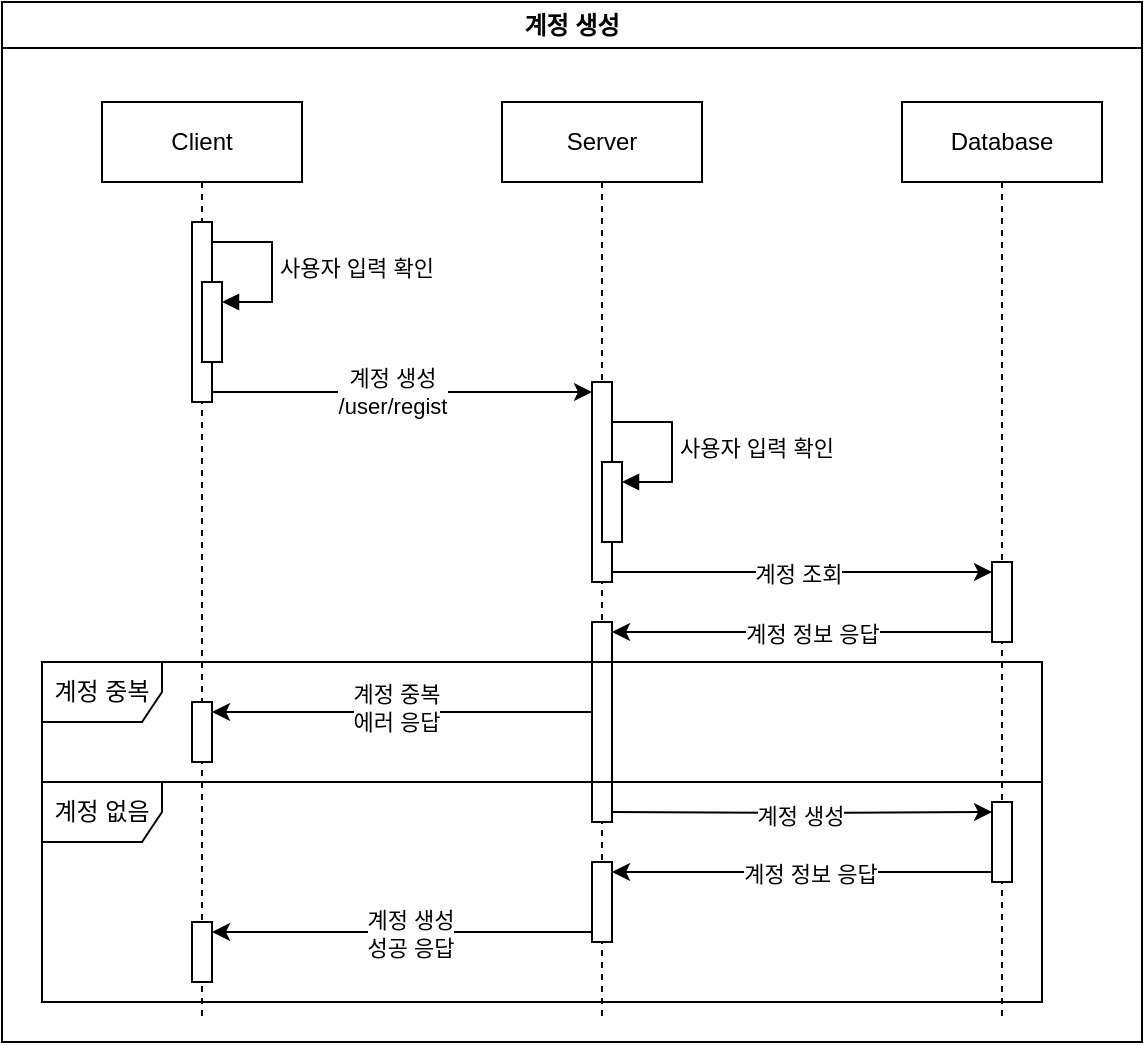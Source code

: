 <mxfile version="24.5.1" type="device">
  <diagram name="페이지-1" id="H6KYMKOUa4VaeGSqB9-n">
    <mxGraphModel dx="1154" dy="514" grid="1" gridSize="10" guides="1" tooltips="1" connect="1" arrows="1" fold="1" page="1" pageScale="1" pageWidth="827" pageHeight="1169" math="0" shadow="0">
      <root>
        <mxCell id="0" />
        <mxCell id="1" parent="0" />
        <mxCell id="PnDJu6VVN8CFx2nFhvfO-1" value="계정 생성" style="swimlane;whiteSpace=wrap;html=1;" vertex="1" parent="1">
          <mxGeometry x="40" y="40" width="570" height="520" as="geometry" />
        </mxCell>
        <mxCell id="PnDJu6VVN8CFx2nFhvfO-2" value="Client" style="shape=umlLifeline;perimeter=lifelinePerimeter;whiteSpace=wrap;html=1;container=1;dropTarget=0;collapsible=0;recursiveResize=0;outlineConnect=0;portConstraint=eastwest;newEdgeStyle={&quot;curved&quot;:0,&quot;rounded&quot;:0};" vertex="1" parent="PnDJu6VVN8CFx2nFhvfO-1">
          <mxGeometry x="50" y="50" width="100" height="460" as="geometry" />
        </mxCell>
        <mxCell id="PnDJu6VVN8CFx2nFhvfO-5" value="" style="html=1;points=[[0,0,0,0,5],[0,1,0,0,-5],[1,0,0,0,5],[1,1,0,0,-5]];perimeter=orthogonalPerimeter;outlineConnect=0;targetShapes=umlLifeline;portConstraint=eastwest;newEdgeStyle={&quot;curved&quot;:0,&quot;rounded&quot;:0};" vertex="1" parent="PnDJu6VVN8CFx2nFhvfO-2">
          <mxGeometry x="45" y="60" width="10" height="90" as="geometry" />
        </mxCell>
        <mxCell id="PnDJu6VVN8CFx2nFhvfO-6" value="" style="html=1;points=[[0,0,0,0,5],[0,1,0,0,-5],[1,0,0,0,5],[1,1,0,0,-5]];perimeter=orthogonalPerimeter;outlineConnect=0;targetShapes=umlLifeline;portConstraint=eastwest;newEdgeStyle={&quot;curved&quot;:0,&quot;rounded&quot;:0};" vertex="1" parent="PnDJu6VVN8CFx2nFhvfO-2">
          <mxGeometry x="50" y="90" width="10" height="40" as="geometry" />
        </mxCell>
        <mxCell id="PnDJu6VVN8CFx2nFhvfO-7" value="사용자 입력 확인" style="html=1;align=left;spacingLeft=2;endArrow=block;rounded=0;edgeStyle=orthogonalEdgeStyle;curved=0;rounded=0;" edge="1" target="PnDJu6VVN8CFx2nFhvfO-6" parent="PnDJu6VVN8CFx2nFhvfO-2">
          <mxGeometry x="-0.003" relative="1" as="geometry">
            <mxPoint x="55" y="70" as="sourcePoint" />
            <Array as="points">
              <mxPoint x="85" y="100" />
            </Array>
            <mxPoint as="offset" />
          </mxGeometry>
        </mxCell>
        <mxCell id="PnDJu6VVN8CFx2nFhvfO-32" value="" style="html=1;points=[[0,0,0,0,5],[0,1,0,0,-5],[1,0,0,0,5],[1,1,0,0,-5]];perimeter=orthogonalPerimeter;outlineConnect=0;targetShapes=umlLifeline;portConstraint=eastwest;newEdgeStyle={&quot;curved&quot;:0,&quot;rounded&quot;:0};" vertex="1" parent="PnDJu6VVN8CFx2nFhvfO-2">
          <mxGeometry x="45" y="410" width="10" height="30" as="geometry" />
        </mxCell>
        <mxCell id="PnDJu6VVN8CFx2nFhvfO-3" value="Server" style="shape=umlLifeline;perimeter=lifelinePerimeter;whiteSpace=wrap;html=1;container=1;dropTarget=0;collapsible=0;recursiveResize=0;outlineConnect=0;portConstraint=eastwest;newEdgeStyle={&quot;curved&quot;:0,&quot;rounded&quot;:0};" vertex="1" parent="PnDJu6VVN8CFx2nFhvfO-1">
          <mxGeometry x="250" y="50" width="100" height="460" as="geometry" />
        </mxCell>
        <mxCell id="PnDJu6VVN8CFx2nFhvfO-8" value="" style="html=1;points=[[0,0,0,0,5],[0,1,0,0,-5],[1,0,0,0,5],[1,1,0,0,-5]];perimeter=orthogonalPerimeter;outlineConnect=0;targetShapes=umlLifeline;portConstraint=eastwest;newEdgeStyle={&quot;curved&quot;:0,&quot;rounded&quot;:0};" vertex="1" parent="PnDJu6VVN8CFx2nFhvfO-3">
          <mxGeometry x="45" y="140" width="10" height="100" as="geometry" />
        </mxCell>
        <mxCell id="PnDJu6VVN8CFx2nFhvfO-11" value="" style="html=1;points=[[0,0,0,0,5],[0,1,0,0,-5],[1,0,0,0,5],[1,1,0,0,-5]];perimeter=orthogonalPerimeter;outlineConnect=0;targetShapes=umlLifeline;portConstraint=eastwest;newEdgeStyle={&quot;curved&quot;:0,&quot;rounded&quot;:0};" vertex="1" parent="PnDJu6VVN8CFx2nFhvfO-3">
          <mxGeometry x="50" y="180" width="10" height="40" as="geometry" />
        </mxCell>
        <mxCell id="PnDJu6VVN8CFx2nFhvfO-12" value="사용자 입력 확인" style="html=1;align=left;spacingLeft=2;endArrow=block;rounded=0;edgeStyle=orthogonalEdgeStyle;curved=0;rounded=0;" edge="1" parent="PnDJu6VVN8CFx2nFhvfO-3" target="PnDJu6VVN8CFx2nFhvfO-11">
          <mxGeometry relative="1" as="geometry">
            <mxPoint x="55" y="160" as="sourcePoint" />
            <Array as="points">
              <mxPoint x="85" y="190" />
            </Array>
          </mxGeometry>
        </mxCell>
        <mxCell id="PnDJu6VVN8CFx2nFhvfO-16" value="" style="html=1;points=[[0,0,0,0,5],[0,1,0,0,-5],[1,0,0,0,5],[1,1,0,0,-5]];perimeter=orthogonalPerimeter;outlineConnect=0;targetShapes=umlLifeline;portConstraint=eastwest;newEdgeStyle={&quot;curved&quot;:0,&quot;rounded&quot;:0};" vertex="1" parent="PnDJu6VVN8CFx2nFhvfO-3">
          <mxGeometry x="45" y="260" width="10" height="100" as="geometry" />
        </mxCell>
        <mxCell id="PnDJu6VVN8CFx2nFhvfO-29" value="" style="html=1;points=[[0,0,0,0,5],[0,1,0,0,-5],[1,0,0,0,5],[1,1,0,0,-5]];perimeter=orthogonalPerimeter;outlineConnect=0;targetShapes=umlLifeline;portConstraint=eastwest;newEdgeStyle={&quot;curved&quot;:0,&quot;rounded&quot;:0};" vertex="1" parent="PnDJu6VVN8CFx2nFhvfO-3">
          <mxGeometry x="45" y="380" width="10" height="40" as="geometry" />
        </mxCell>
        <mxCell id="PnDJu6VVN8CFx2nFhvfO-30" style="edgeStyle=orthogonalEdgeStyle;rounded=0;orthogonalLoop=1;jettySize=auto;html=1;curved=0;exitX=0;exitY=1;exitDx=0;exitDy=-5;exitPerimeter=0;entryX=1;entryY=0;entryDx=0;entryDy=5;entryPerimeter=0;" edge="1" parent="PnDJu6VVN8CFx2nFhvfO-3" source="PnDJu6VVN8CFx2nFhvfO-29">
          <mxGeometry relative="1" as="geometry">
            <mxPoint x="-145" y="415" as="targetPoint" />
          </mxGeometry>
        </mxCell>
        <mxCell id="PnDJu6VVN8CFx2nFhvfO-31" value="계정 생성&lt;div&gt;성공 응답&lt;/div&gt;" style="edgeLabel;html=1;align=center;verticalAlign=middle;resizable=0;points=[];" vertex="1" connectable="0" parent="PnDJu6VVN8CFx2nFhvfO-30">
          <mxGeometry x="-0.045" y="1" relative="1" as="geometry">
            <mxPoint as="offset" />
          </mxGeometry>
        </mxCell>
        <mxCell id="PnDJu6VVN8CFx2nFhvfO-4" value="Database" style="shape=umlLifeline;perimeter=lifelinePerimeter;whiteSpace=wrap;html=1;container=1;dropTarget=0;collapsible=0;recursiveResize=0;outlineConnect=0;portConstraint=eastwest;newEdgeStyle={&quot;curved&quot;:0,&quot;rounded&quot;:0};" vertex="1" parent="PnDJu6VVN8CFx2nFhvfO-1">
          <mxGeometry x="450" y="50" width="100" height="460" as="geometry" />
        </mxCell>
        <mxCell id="PnDJu6VVN8CFx2nFhvfO-13" value="" style="html=1;points=[[0,0,0,0,5],[0,1,0,0,-5],[1,0,0,0,5],[1,1,0,0,-5]];perimeter=orthogonalPerimeter;outlineConnect=0;targetShapes=umlLifeline;portConstraint=eastwest;newEdgeStyle={&quot;curved&quot;:0,&quot;rounded&quot;:0};" vertex="1" parent="PnDJu6VVN8CFx2nFhvfO-4">
          <mxGeometry x="45" y="230" width="10" height="40" as="geometry" />
        </mxCell>
        <mxCell id="PnDJu6VVN8CFx2nFhvfO-23" value="" style="html=1;points=[[0,0,0,0,5],[0,1,0,0,-5],[1,0,0,0,5],[1,1,0,0,-5]];perimeter=orthogonalPerimeter;outlineConnect=0;targetShapes=umlLifeline;portConstraint=eastwest;newEdgeStyle={&quot;curved&quot;:0,&quot;rounded&quot;:0};" vertex="1" parent="PnDJu6VVN8CFx2nFhvfO-4">
          <mxGeometry x="45" y="350" width="10" height="40" as="geometry" />
        </mxCell>
        <mxCell id="PnDJu6VVN8CFx2nFhvfO-24" style="edgeStyle=orthogonalEdgeStyle;rounded=0;orthogonalLoop=1;jettySize=auto;html=1;curved=0;exitX=1;exitY=1;exitDx=0;exitDy=-5;exitPerimeter=0;entryX=0;entryY=0;entryDx=0;entryDy=5;entryPerimeter=0;" edge="1" parent="PnDJu6VVN8CFx2nFhvfO-4" target="PnDJu6VVN8CFx2nFhvfO-23">
          <mxGeometry relative="1" as="geometry">
            <mxPoint x="-145" y="355" as="sourcePoint" />
          </mxGeometry>
        </mxCell>
        <mxCell id="PnDJu6VVN8CFx2nFhvfO-25" value="계정 생성" style="edgeLabel;html=1;align=center;verticalAlign=middle;resizable=0;points=[];" vertex="1" connectable="0" parent="PnDJu6VVN8CFx2nFhvfO-24">
          <mxGeometry x="-0.021" y="-1" relative="1" as="geometry">
            <mxPoint as="offset" />
          </mxGeometry>
        </mxCell>
        <mxCell id="PnDJu6VVN8CFx2nFhvfO-26" style="edgeStyle=orthogonalEdgeStyle;rounded=0;orthogonalLoop=1;jettySize=auto;html=1;curved=0;exitX=0;exitY=1;exitDx=0;exitDy=-5;exitPerimeter=0;entryX=1;entryY=0;entryDx=0;entryDy=5;entryPerimeter=0;" edge="1" parent="PnDJu6VVN8CFx2nFhvfO-4" source="PnDJu6VVN8CFx2nFhvfO-23">
          <mxGeometry relative="1" as="geometry">
            <mxPoint x="-145" y="385" as="targetPoint" />
          </mxGeometry>
        </mxCell>
        <mxCell id="PnDJu6VVN8CFx2nFhvfO-27" value="계정 정보 응답" style="edgeLabel;html=1;align=center;verticalAlign=middle;resizable=0;points=[];" vertex="1" connectable="0" parent="PnDJu6VVN8CFx2nFhvfO-26">
          <mxGeometry x="-0.045" y="1" relative="1" as="geometry">
            <mxPoint as="offset" />
          </mxGeometry>
        </mxCell>
        <mxCell id="PnDJu6VVN8CFx2nFhvfO-9" style="edgeStyle=orthogonalEdgeStyle;rounded=0;orthogonalLoop=1;jettySize=auto;html=1;curved=0;exitX=1;exitY=1;exitDx=0;exitDy=-5;exitPerimeter=0;entryX=0;entryY=0;entryDx=0;entryDy=5;entryPerimeter=0;" edge="1" parent="PnDJu6VVN8CFx2nFhvfO-1" source="PnDJu6VVN8CFx2nFhvfO-5" target="PnDJu6VVN8CFx2nFhvfO-8">
          <mxGeometry relative="1" as="geometry" />
        </mxCell>
        <mxCell id="PnDJu6VVN8CFx2nFhvfO-10" value="계정 생성&lt;br&gt;/user/regist" style="edgeLabel;html=1;align=center;verticalAlign=middle;resizable=0;points=[];" vertex="1" connectable="0" parent="PnDJu6VVN8CFx2nFhvfO-9">
          <mxGeometry x="-0.051" relative="1" as="geometry">
            <mxPoint as="offset" />
          </mxGeometry>
        </mxCell>
        <mxCell id="PnDJu6VVN8CFx2nFhvfO-14" style="edgeStyle=orthogonalEdgeStyle;rounded=0;orthogonalLoop=1;jettySize=auto;html=1;curved=0;exitX=1;exitY=1;exitDx=0;exitDy=-5;exitPerimeter=0;entryX=0;entryY=0;entryDx=0;entryDy=5;entryPerimeter=0;" edge="1" parent="PnDJu6VVN8CFx2nFhvfO-1" source="PnDJu6VVN8CFx2nFhvfO-8" target="PnDJu6VVN8CFx2nFhvfO-13">
          <mxGeometry relative="1" as="geometry" />
        </mxCell>
        <mxCell id="PnDJu6VVN8CFx2nFhvfO-15" value="계정 조회" style="edgeLabel;html=1;align=center;verticalAlign=middle;resizable=0;points=[];" vertex="1" connectable="0" parent="PnDJu6VVN8CFx2nFhvfO-14">
          <mxGeometry x="-0.021" y="-1" relative="1" as="geometry">
            <mxPoint as="offset" />
          </mxGeometry>
        </mxCell>
        <mxCell id="PnDJu6VVN8CFx2nFhvfO-17" style="edgeStyle=orthogonalEdgeStyle;rounded=0;orthogonalLoop=1;jettySize=auto;html=1;curved=0;exitX=0;exitY=1;exitDx=0;exitDy=-5;exitPerimeter=0;entryX=1;entryY=0;entryDx=0;entryDy=5;entryPerimeter=0;" edge="1" parent="PnDJu6VVN8CFx2nFhvfO-1" source="PnDJu6VVN8CFx2nFhvfO-13" target="PnDJu6VVN8CFx2nFhvfO-16">
          <mxGeometry relative="1" as="geometry" />
        </mxCell>
        <mxCell id="PnDJu6VVN8CFx2nFhvfO-18" value="계정 정보 응답" style="edgeLabel;html=1;align=center;verticalAlign=middle;resizable=0;points=[];" vertex="1" connectable="0" parent="PnDJu6VVN8CFx2nFhvfO-17">
          <mxGeometry x="-0.045" y="1" relative="1" as="geometry">
            <mxPoint as="offset" />
          </mxGeometry>
        </mxCell>
        <mxCell id="PnDJu6VVN8CFx2nFhvfO-19" value="계정 중복" style="shape=umlFrame;whiteSpace=wrap;html=1;pointerEvents=0;" vertex="1" parent="PnDJu6VVN8CFx2nFhvfO-1">
          <mxGeometry x="20" y="330" width="500" height="60" as="geometry" />
        </mxCell>
        <mxCell id="PnDJu6VVN8CFx2nFhvfO-20" value="" style="html=1;points=[[0,0,0,0,5],[0,1,0,0,-5],[1,0,0,0,5],[1,1,0,0,-5]];perimeter=orthogonalPerimeter;outlineConnect=0;targetShapes=umlLifeline;portConstraint=eastwest;newEdgeStyle={&quot;curved&quot;:0,&quot;rounded&quot;:0};" vertex="1" parent="PnDJu6VVN8CFx2nFhvfO-1">
          <mxGeometry x="95" y="350" width="10" height="30" as="geometry" />
        </mxCell>
        <mxCell id="PnDJu6VVN8CFx2nFhvfO-21" style="edgeStyle=orthogonalEdgeStyle;rounded=0;orthogonalLoop=1;jettySize=auto;html=1;curved=0;entryX=1;entryY=0;entryDx=0;entryDy=5;entryPerimeter=0;" edge="1" parent="PnDJu6VVN8CFx2nFhvfO-1" source="PnDJu6VVN8CFx2nFhvfO-16" target="PnDJu6VVN8CFx2nFhvfO-20">
          <mxGeometry relative="1" as="geometry">
            <Array as="points">
              <mxPoint x="250" y="355" />
              <mxPoint x="250" y="355" />
            </Array>
          </mxGeometry>
        </mxCell>
        <mxCell id="PnDJu6VVN8CFx2nFhvfO-22" value="계정 중복&lt;div&gt;에러 응답&lt;/div&gt;" style="edgeLabel;html=1;align=center;verticalAlign=middle;resizable=0;points=[];" vertex="1" connectable="0" parent="PnDJu6VVN8CFx2nFhvfO-21">
          <mxGeometry x="0.036" y="-2" relative="1" as="geometry">
            <mxPoint as="offset" />
          </mxGeometry>
        </mxCell>
        <mxCell id="PnDJu6VVN8CFx2nFhvfO-34" value="계정 없음" style="shape=umlFrame;whiteSpace=wrap;html=1;pointerEvents=0;" vertex="1" parent="PnDJu6VVN8CFx2nFhvfO-1">
          <mxGeometry x="20" y="390" width="500" height="110" as="geometry" />
        </mxCell>
      </root>
    </mxGraphModel>
  </diagram>
</mxfile>
